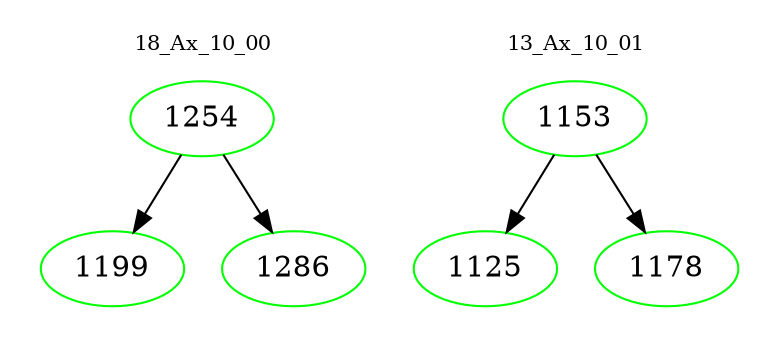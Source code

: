digraph{
subgraph cluster_0 {
color = white
label = "18_Ax_10_00";
fontsize=10;
T0_1254 [label="1254", color="green"]
T0_1254 -> T0_1199 [color="black"]
T0_1199 [label="1199", color="green"]
T0_1254 -> T0_1286 [color="black"]
T0_1286 [label="1286", color="green"]
}
subgraph cluster_1 {
color = white
label = "13_Ax_10_01";
fontsize=10;
T1_1153 [label="1153", color="green"]
T1_1153 -> T1_1125 [color="black"]
T1_1125 [label="1125", color="green"]
T1_1153 -> T1_1178 [color="black"]
T1_1178 [label="1178", color="green"]
}
}
